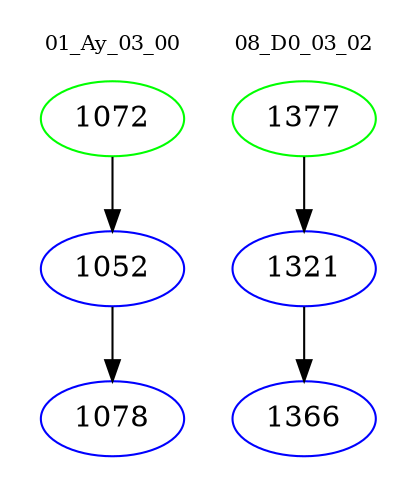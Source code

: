 digraph{
subgraph cluster_0 {
color = white
label = "01_Ay_03_00";
fontsize=10;
T0_1072 [label="1072", color="green"]
T0_1072 -> T0_1052 [color="black"]
T0_1052 [label="1052", color="blue"]
T0_1052 -> T0_1078 [color="black"]
T0_1078 [label="1078", color="blue"]
}
subgraph cluster_1 {
color = white
label = "08_D0_03_02";
fontsize=10;
T1_1377 [label="1377", color="green"]
T1_1377 -> T1_1321 [color="black"]
T1_1321 [label="1321", color="blue"]
T1_1321 -> T1_1366 [color="black"]
T1_1366 [label="1366", color="blue"]
}
}
